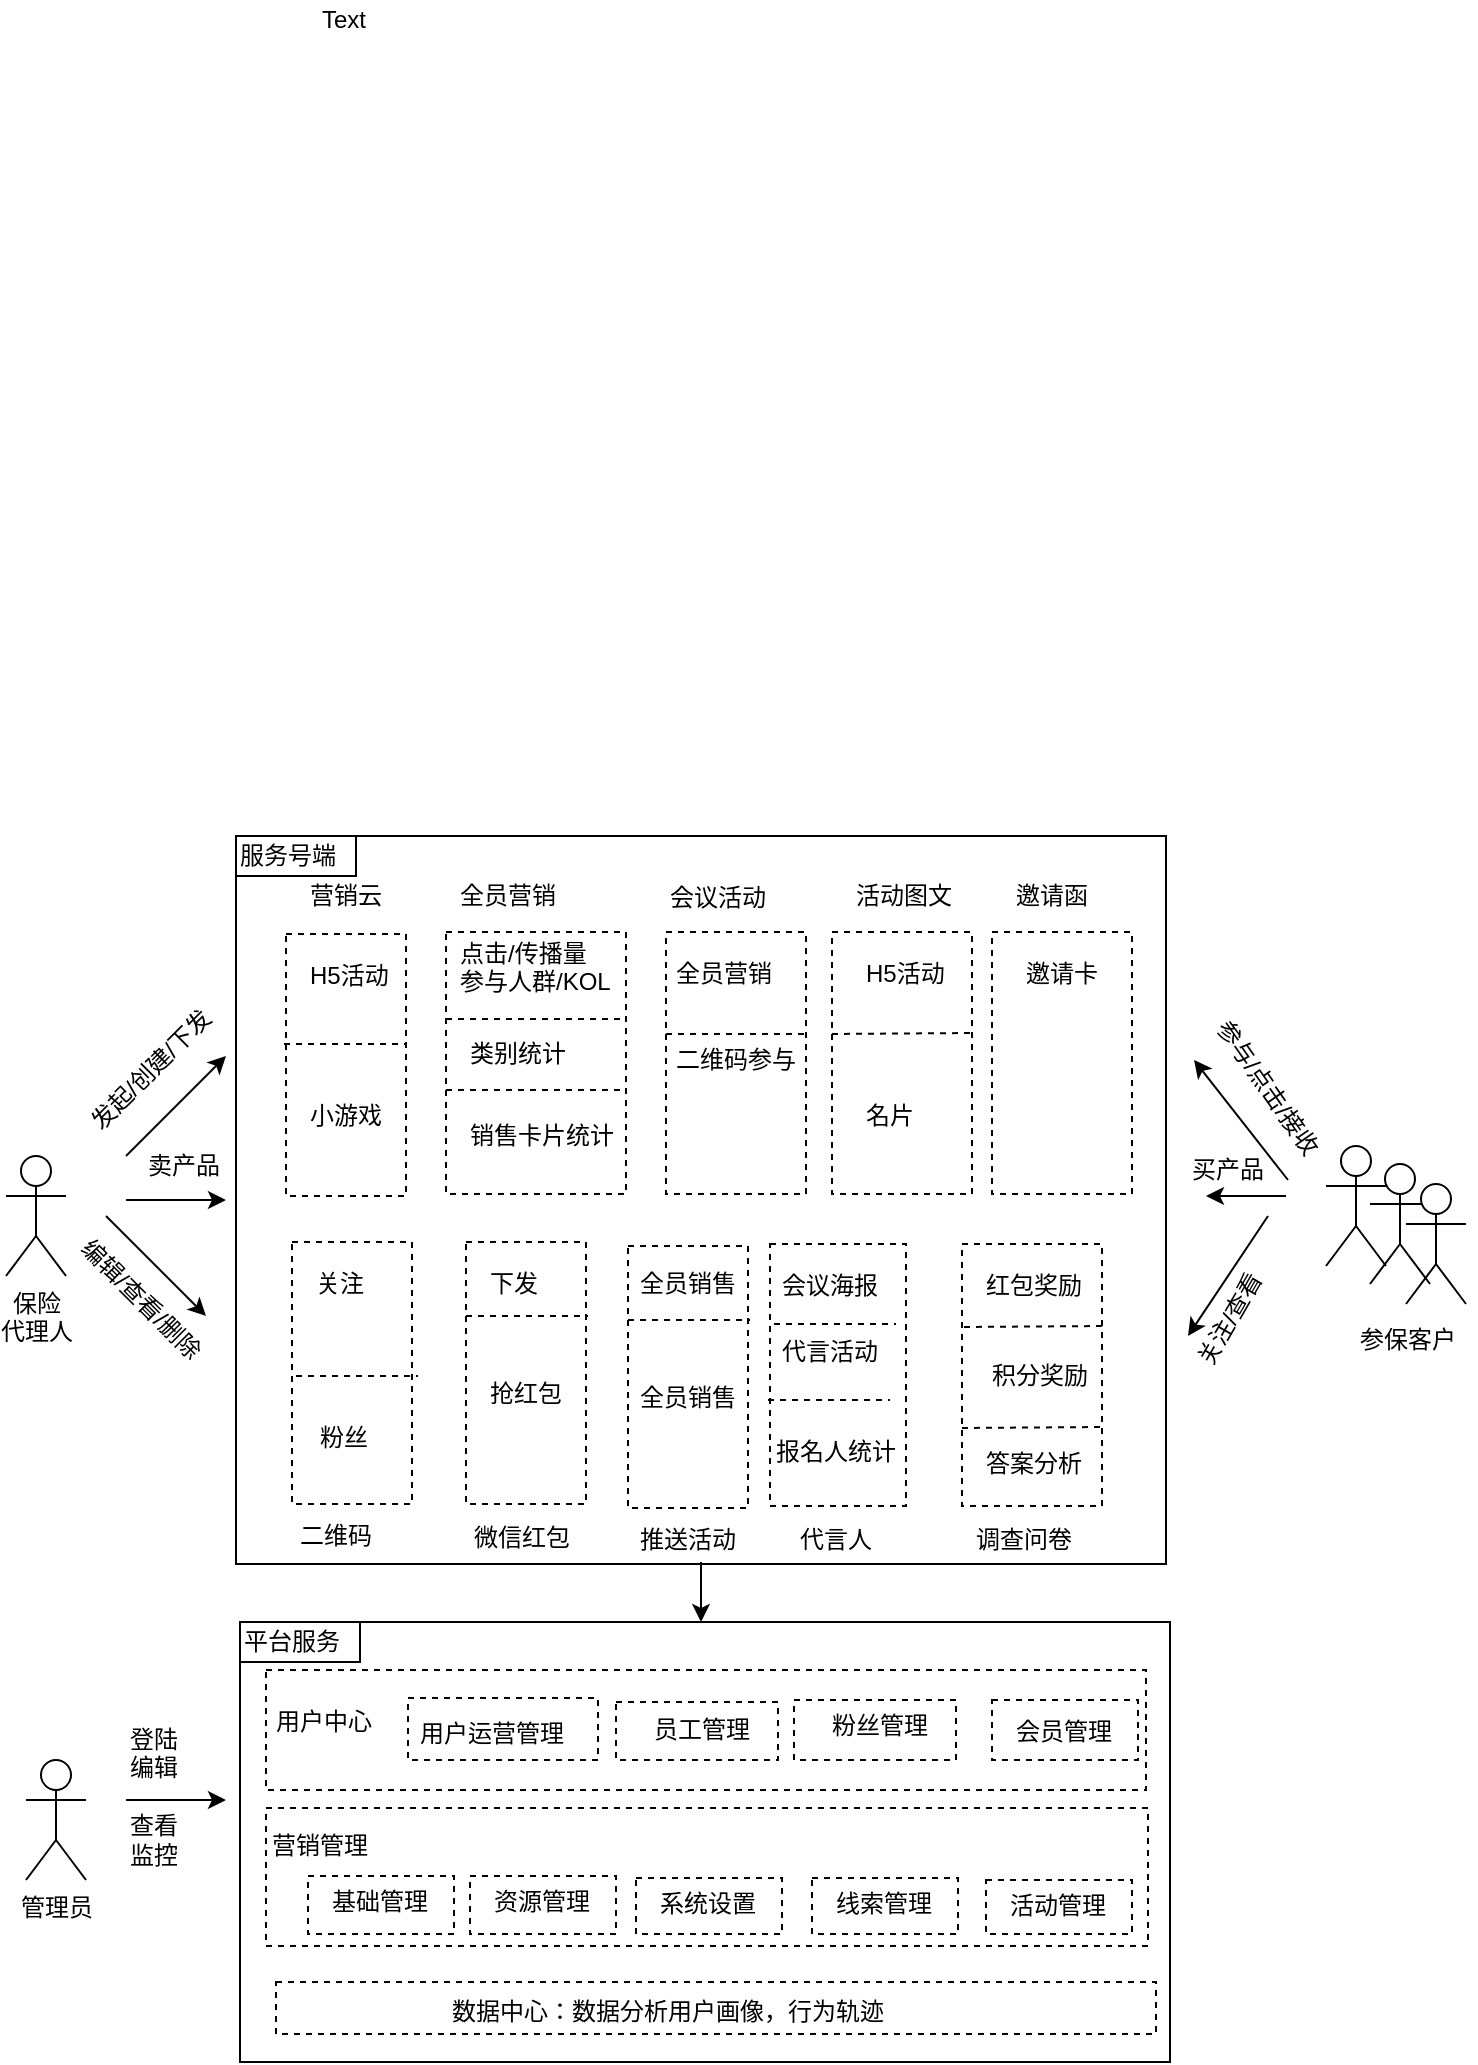 <mxfile version="10.9.7" type="github"><diagram id="Phf_W5QGnm2jn7IWEHuX" name="Page-1"><mxGraphModel dx="868" dy="1570" grid="1" gridSize="10" guides="1" tooltips="1" connect="1" arrows="1" fold="1" page="1" pageScale="1" pageWidth="827" pageHeight="1169" math="0" shadow="0"><root><mxCell id="0"/><mxCell id="1" parent="0"/><mxCell id="yISy82e1ea1U9G-WtlEd-137" value="" style="rounded=0;whiteSpace=wrap;html=1;fillColor=#ffffff;fontColor=#EA6B66;" vertex="1" parent="1"><mxGeometry x="127" y="453" width="465" height="220" as="geometry"/></mxCell><mxCell id="yISy82e1ea1U9G-WtlEd-131" value="" style="rounded=0;whiteSpace=wrap;html=1;strokeColor=#000000;fillColor=#ffffff;fontColor=#000000;dashed=1;" vertex="1" parent="1"><mxGeometry x="140" y="546" width="441" height="69" as="geometry"/></mxCell><mxCell id="yISy82e1ea1U9G-WtlEd-129" value="" style="rounded=0;whiteSpace=wrap;html=1;strokeColor=#000000;fillColor=#ffffff;fontColor=#000000;dashed=1;" vertex="1" parent="1"><mxGeometry x="140" y="477" width="440" height="60" as="geometry"/></mxCell><mxCell id="yISy82e1ea1U9G-WtlEd-102" value="" style="shape=umlActor;verticalLabelPosition=bottom;labelBackgroundColor=#ffffff;verticalAlign=top;html=1;outlineConnect=0;" vertex="1" parent="1"><mxGeometry x="692" y="224" width="30" height="60" as="geometry"/></mxCell><mxCell id="yISy82e1ea1U9G-WtlEd-89" value="" style="rounded=0;whiteSpace=wrap;html=1;fillColor=#ffffff;fontColor=#EA6B66;" vertex="1" parent="1"><mxGeometry x="125" y="60" width="465" height="364" as="geometry"/></mxCell><mxCell id="yISy82e1ea1U9G-WtlEd-32" value="" style="rounded=0;whiteSpace=wrap;html=1;dashed=1;fillColor=#ffffff;" vertex="1" parent="1"><mxGeometry x="423" y="108" width="70" height="131" as="geometry"/></mxCell><mxCell id="yISy82e1ea1U9G-WtlEd-29" value="" style="rounded=0;whiteSpace=wrap;html=1;dashed=1;fillColor=#ffffff;" vertex="1" parent="1"><mxGeometry x="230" y="108" width="90" height="131" as="geometry"/></mxCell><mxCell id="yISy82e1ea1U9G-WtlEd-26" value="" style="rounded=0;whiteSpace=wrap;html=1;dashed=1;fillColor=#ffffff;" vertex="1" parent="1"><mxGeometry x="150" y="109" width="60" height="131" as="geometry"/></mxCell><mxCell id="yISy82e1ea1U9G-WtlEd-1" value="保险&lt;br&gt;代理人" style="shape=umlActor;verticalLabelPosition=bottom;labelBackgroundColor=#ffffff;verticalAlign=top;html=1;outlineConnect=0;" vertex="1" parent="1"><mxGeometry x="10" y="220" width="30" height="60" as="geometry"/></mxCell><mxCell id="yISy82e1ea1U9G-WtlEd-2" value="" style="shape=umlActor;verticalLabelPosition=bottom;labelBackgroundColor=#ffffff;verticalAlign=top;html=1;outlineConnect=0;" vertex="1" parent="1"><mxGeometry x="670" y="215" width="30" height="60" as="geometry"/></mxCell><mxCell id="yISy82e1ea1U9G-WtlEd-4" value="营销云" style="text;html=1;resizable=0;points=[];autosize=1;align=left;verticalAlign=top;spacingTop=-4;" vertex="1" parent="1"><mxGeometry x="160" y="80" width="50" height="20" as="geometry"/></mxCell><mxCell id="yISy82e1ea1U9G-WtlEd-5" value="H5活动" style="text;html=1;resizable=0;points=[];autosize=1;align=left;verticalAlign=top;spacingTop=-4;" vertex="1" parent="1"><mxGeometry x="160" y="120" width="50" height="20" as="geometry"/></mxCell><mxCell id="yISy82e1ea1U9G-WtlEd-6" value="小游戏&lt;br&gt;" style="text;html=1;resizable=0;points=[];autosize=1;align=left;verticalAlign=top;spacingTop=-4;" vertex="1" parent="1"><mxGeometry x="160" y="190" width="50" height="20" as="geometry"/></mxCell><mxCell id="yISy82e1ea1U9G-WtlEd-11" value="" style="endArrow=none;dashed=1;html=1;" edge="1" parent="1"><mxGeometry width="50" height="50" relative="1" as="geometry"><mxPoint x="149" y="164" as="sourcePoint"/><mxPoint x="210" y="164" as="targetPoint"/></mxGeometry></mxCell><mxCell id="yISy82e1ea1U9G-WtlEd-15" value="点击/传播量&lt;br&gt;参与人群/KOL" style="text;html=1;resizable=0;points=[];autosize=1;align=left;verticalAlign=top;spacingTop=-4;" vertex="1" parent="1"><mxGeometry x="235" y="109" width="90" height="30" as="geometry"/></mxCell><mxCell id="yISy82e1ea1U9G-WtlEd-17" value="类别统计" style="text;html=1;resizable=0;points=[];autosize=1;align=left;verticalAlign=top;spacingTop=-4;" vertex="1" parent="1"><mxGeometry x="240" y="159" width="60" height="20" as="geometry"/></mxCell><mxCell id="yISy82e1ea1U9G-WtlEd-18" value="销售卡片统计" style="text;html=1;resizable=0;points=[];autosize=1;align=left;verticalAlign=top;spacingTop=-4;" vertex="1" parent="1"><mxGeometry x="240" y="200" width="90" height="20" as="geometry"/></mxCell><mxCell id="yISy82e1ea1U9G-WtlEd-19" value="" style="endArrow=none;dashed=1;html=1;" edge="1" parent="1"><mxGeometry width="50" height="50" relative="1" as="geometry"><mxPoint x="230" y="187" as="sourcePoint"/><mxPoint x="320" y="187" as="targetPoint"/></mxGeometry></mxCell><mxCell id="yISy82e1ea1U9G-WtlEd-20" value="活动图文" style="text;html=1;resizable=0;points=[];autosize=1;align=left;verticalAlign=top;spacingTop=-4;" vertex="1" parent="1"><mxGeometry x="433" y="80" width="60" height="20" as="geometry"/></mxCell><mxCell id="yISy82e1ea1U9G-WtlEd-21" value="" style="endArrow=none;dashed=1;html=1;" edge="1" parent="1"><mxGeometry width="50" height="50" relative="1" as="geometry"><mxPoint x="423" y="159" as="sourcePoint"/><mxPoint x="493" y="158.5" as="targetPoint"/></mxGeometry></mxCell><mxCell id="yISy82e1ea1U9G-WtlEd-22" value="H5活动" style="text;html=1;resizable=0;points=[];autosize=1;align=left;verticalAlign=top;spacingTop=-4;" vertex="1" parent="1"><mxGeometry x="438" y="119" width="50" height="20" as="geometry"/></mxCell><mxCell id="yISy82e1ea1U9G-WtlEd-23" value="名片" style="text;html=1;resizable=0;points=[];autosize=1;align=left;verticalAlign=top;spacingTop=-4;" vertex="1" parent="1"><mxGeometry x="438" y="190" width="40" height="20" as="geometry"/></mxCell><mxCell id="yISy82e1ea1U9G-WtlEd-25" value="会议活动" style="text;html=1;resizable=0;points=[];autosize=1;align=left;verticalAlign=top;spacingTop=-4;" vertex="1" parent="1"><mxGeometry x="340" y="81" width="60" height="20" as="geometry"/></mxCell><mxCell id="yISy82e1ea1U9G-WtlEd-30" value="" style="endArrow=none;dashed=1;html=1;" edge="1" parent="1"><mxGeometry width="50" height="50" relative="1" as="geometry"><mxPoint x="230" y="151.5" as="sourcePoint"/><mxPoint x="320" y="151.5" as="targetPoint"/></mxGeometry></mxCell><mxCell id="yISy82e1ea1U9G-WtlEd-31" value="全员营销" style="text;html=1;resizable=0;points=[];autosize=1;align=left;verticalAlign=top;spacingTop=-4;" vertex="1" parent="1"><mxGeometry x="235" y="80" width="60" height="20" as="geometry"/></mxCell><mxCell id="yISy82e1ea1U9G-WtlEd-34" value="" style="rounded=0;whiteSpace=wrap;html=1;dashed=1;fillColor=#ffffff;" vertex="1" parent="1"><mxGeometry x="340" y="108" width="70" height="131" as="geometry"/></mxCell><mxCell id="yISy82e1ea1U9G-WtlEd-28" value="全员营销&lt;br&gt;&lt;br&gt;&lt;br&gt;二维码参与" style="text;html=1;resizable=0;points=[];autosize=1;align=left;verticalAlign=top;spacingTop=-4;" vertex="1" parent="1"><mxGeometry x="343" y="119" width="80" height="60" as="geometry"/></mxCell><mxCell id="yISy82e1ea1U9G-WtlEd-35" value="" style="rounded=0;whiteSpace=wrap;html=1;dashed=1;fillColor=#ffffff;" vertex="1" parent="1"><mxGeometry x="503" y="108" width="70" height="131" as="geometry"/></mxCell><mxCell id="yISy82e1ea1U9G-WtlEd-36" value="邀请函" style="text;html=1;resizable=0;points=[];autosize=1;align=left;verticalAlign=top;spacingTop=-4;" vertex="1" parent="1"><mxGeometry x="513" y="80" width="50" height="20" as="geometry"/></mxCell><mxCell id="yISy82e1ea1U9G-WtlEd-38" value="邀请卡" style="text;html=1;resizable=0;points=[];autosize=1;align=left;verticalAlign=top;spacingTop=-4;" vertex="1" parent="1"><mxGeometry x="518" y="119" width="50" height="20" as="geometry"/></mxCell><mxCell id="yISy82e1ea1U9G-WtlEd-40" value="" style="rounded=0;whiteSpace=wrap;html=1;dashed=1;fillColor=#ffffff;" vertex="1" parent="1"><mxGeometry x="488" y="264" width="70" height="131" as="geometry"/></mxCell><mxCell id="yISy82e1ea1U9G-WtlEd-41" value="调查问卷" style="text;html=1;resizable=0;points=[];autosize=1;align=left;verticalAlign=bottom;spacingTop=-4;horizontal=1;fontStyle=0" vertex="1" parent="1"><mxGeometry x="493" y="401" width="60" height="20" as="geometry"/></mxCell><mxCell id="yISy82e1ea1U9G-WtlEd-42" value="红包奖励" style="text;html=1;resizable=0;points=[];autosize=1;align=left;verticalAlign=top;spacingTop=-4;" vertex="1" parent="1"><mxGeometry x="498" y="275" width="60" height="20" as="geometry"/></mxCell><mxCell id="yISy82e1ea1U9G-WtlEd-43" value="" style="endArrow=none;dashed=1;html=1;" edge="1" parent="1"><mxGeometry width="50" height="50" relative="1" as="geometry"><mxPoint x="489" y="305.5" as="sourcePoint"/><mxPoint x="559" y="305" as="targetPoint"/></mxGeometry></mxCell><mxCell id="yISy82e1ea1U9G-WtlEd-44" value="积分奖励" style="text;html=1;resizable=0;points=[];autosize=1;align=left;verticalAlign=top;spacingTop=-4;" vertex="1" parent="1"><mxGeometry x="501" y="319.5" width="60" height="20" as="geometry"/></mxCell><mxCell id="yISy82e1ea1U9G-WtlEd-45" value="" style="endArrow=none;dashed=1;html=1;" edge="1" parent="1"><mxGeometry width="50" height="50" relative="1" as="geometry"><mxPoint x="488" y="356" as="sourcePoint"/><mxPoint x="558" y="355.5" as="targetPoint"/></mxGeometry></mxCell><mxCell id="yISy82e1ea1U9G-WtlEd-46" value="答案分析" style="text;html=1;resizable=0;points=[];autosize=1;align=left;verticalAlign=top;spacingTop=-4;" vertex="1" parent="1"><mxGeometry x="498" y="364" width="60" height="20" as="geometry"/></mxCell><mxCell id="yISy82e1ea1U9G-WtlEd-52" value="" style="rounded=0;whiteSpace=wrap;html=1;dashed=1;fillColor=#ffffff;" vertex="1" parent="1"><mxGeometry x="153" y="263" width="60" height="131" as="geometry"/></mxCell><mxCell id="yISy82e1ea1U9G-WtlEd-54" value="关注" style="text;html=1;resizable=0;points=[];autosize=1;align=left;verticalAlign=top;spacingTop=-4;" vertex="1" parent="1"><mxGeometry x="163" y="274" width="40" height="20" as="geometry"/></mxCell><mxCell id="yISy82e1ea1U9G-WtlEd-57" value="二维码" style="text;html=1;resizable=0;points=[];autosize=1;align=left;verticalAlign=bottom;spacingTop=-4;horizontal=1;fontStyle=0" vertex="1" parent="1"><mxGeometry x="155" y="399" width="50" height="20" as="geometry"/></mxCell><mxCell id="yISy82e1ea1U9G-WtlEd-62" value="" style="rounded=0;whiteSpace=wrap;html=1;dashed=1;fillColor=#ffffff;" vertex="1" parent="1"><mxGeometry x="240" y="263" width="60" height="131" as="geometry"/></mxCell><mxCell id="yISy82e1ea1U9G-WtlEd-63" value="下发" style="text;html=1;resizable=0;points=[];autosize=1;align=left;verticalAlign=top;spacingTop=-4;" vertex="1" parent="1"><mxGeometry x="250" y="274" width="40" height="20" as="geometry"/></mxCell><mxCell id="yISy82e1ea1U9G-WtlEd-64" value="微信红包" style="text;html=1;resizable=0;points=[];autosize=1;align=left;verticalAlign=bottom;spacingTop=-4;horizontal=1;fontStyle=0" vertex="1" parent="1"><mxGeometry x="242" y="400" width="60" height="20" as="geometry"/></mxCell><mxCell id="yISy82e1ea1U9G-WtlEd-65" value="" style="endArrow=none;dashed=1;html=1;" edge="1" parent="1"><mxGeometry width="50" height="50" relative="1" as="geometry"><mxPoint x="240" y="300" as="sourcePoint"/><mxPoint x="301" y="300" as="targetPoint"/></mxGeometry></mxCell><mxCell id="yISy82e1ea1U9G-WtlEd-66" value="抢红包" style="text;html=1;resizable=0;points=[];autosize=1;align=left;verticalAlign=top;spacingTop=-4;" vertex="1" parent="1"><mxGeometry x="250" y="328.5" width="50" height="20" as="geometry"/></mxCell><mxCell id="yISy82e1ea1U9G-WtlEd-72" value="" style="rounded=0;whiteSpace=wrap;html=1;dashed=1;fillColor=#ffffff;" vertex="1" parent="1"><mxGeometry x="321" y="265" width="60" height="131" as="geometry"/></mxCell><mxCell id="yISy82e1ea1U9G-WtlEd-73" value="全员销售" style="text;html=1;resizable=0;points=[];autosize=1;align=left;verticalAlign=top;spacingTop=-4;" vertex="1" parent="1"><mxGeometry x="325" y="274" width="60" height="20" as="geometry"/></mxCell><mxCell id="yISy82e1ea1U9G-WtlEd-74" value="" style="endArrow=none;dashed=1;html=1;" edge="1" parent="1"><mxGeometry width="50" height="50" relative="1" as="geometry"><mxPoint x="321" y="302" as="sourcePoint"/><mxPoint x="382" y="302" as="targetPoint"/></mxGeometry></mxCell><mxCell id="yISy82e1ea1U9G-WtlEd-75" value="全员销售" style="text;html=1;resizable=0;points=[];autosize=1;align=left;verticalAlign=top;spacingTop=-4;" vertex="1" parent="1"><mxGeometry x="325" y="330.5" width="60" height="20" as="geometry"/></mxCell><mxCell id="yISy82e1ea1U9G-WtlEd-76" value="推送活动" style="text;html=1;resizable=0;points=[];autosize=1;align=left;verticalAlign=bottom;spacingTop=-4;horizontal=1;fontStyle=0" vertex="1" parent="1"><mxGeometry x="325" y="401" width="60" height="20" as="geometry"/></mxCell><mxCell id="yISy82e1ea1U9G-WtlEd-77" value="" style="rounded=0;whiteSpace=wrap;html=1;dashed=1;fillColor=#ffffff;" vertex="1" parent="1"><mxGeometry x="392" y="264" width="68" height="131" as="geometry"/></mxCell><mxCell id="yISy82e1ea1U9G-WtlEd-78" value="会议海报" style="text;html=1;resizable=0;points=[];autosize=1;align=left;verticalAlign=top;spacingTop=-4;" vertex="1" parent="1"><mxGeometry x="396" y="275" width="60" height="20" as="geometry"/></mxCell><mxCell id="yISy82e1ea1U9G-WtlEd-79" value="代言人" style="text;html=1;resizable=0;points=[];autosize=1;align=left;verticalAlign=bottom;spacingTop=-4;horizontal=1;fontStyle=0" vertex="1" parent="1"><mxGeometry x="405" y="401" width="50" height="20" as="geometry"/></mxCell><mxCell id="yISy82e1ea1U9G-WtlEd-82" value="" style="endArrow=none;dashed=1;html=1;" edge="1" parent="1"><mxGeometry width="50" height="50" relative="1" as="geometry"><mxPoint x="394" y="304" as="sourcePoint"/><mxPoint x="455" y="304" as="targetPoint"/></mxGeometry></mxCell><mxCell id="yISy82e1ea1U9G-WtlEd-83" value="代言活动" style="text;html=1;resizable=0;points=[];autosize=1;align=left;verticalAlign=top;spacingTop=-4;" vertex="1" parent="1"><mxGeometry x="396" y="308" width="60" height="20" as="geometry"/></mxCell><mxCell id="yISy82e1ea1U9G-WtlEd-84" value="" style="endArrow=none;dashed=1;html=1;" edge="1" parent="1"><mxGeometry width="50" height="50" relative="1" as="geometry"><mxPoint x="391" y="342" as="sourcePoint"/><mxPoint x="452" y="342" as="targetPoint"/></mxGeometry></mxCell><mxCell id="yISy82e1ea1U9G-WtlEd-85" value="报名人统计" style="text;html=1;resizable=0;points=[];autosize=1;align=left;verticalAlign=top;spacingTop=-4;" vertex="1" parent="1"><mxGeometry x="393" y="358" width="80" height="20" as="geometry"/></mxCell><mxCell id="yISy82e1ea1U9G-WtlEd-86" value="" style="endArrow=none;dashed=1;html=1;" edge="1" parent="1"><mxGeometry width="50" height="50" relative="1" as="geometry"><mxPoint x="340" y="159" as="sourcePoint"/><mxPoint x="410" y="159" as="targetPoint"/></mxGeometry></mxCell><mxCell id="yISy82e1ea1U9G-WtlEd-90" value="" style="endArrow=classic;html=1;" edge="1" parent="1"><mxGeometry width="50" height="50" relative="1" as="geometry"><mxPoint x="70" y="220" as="sourcePoint"/><mxPoint x="120" y="170" as="targetPoint"/></mxGeometry></mxCell><mxCell id="yISy82e1ea1U9G-WtlEd-91" value="发起/创建/下发" style="text;html=1;resizable=0;points=[];autosize=1;align=left;verticalAlign=top;spacingTop=-4;rotation=-45;" vertex="1" parent="1"><mxGeometry x="40" y="164.5" width="90" height="20" as="geometry"/></mxCell><mxCell id="yISy82e1ea1U9G-WtlEd-92" value="" style="endArrow=classic;html=1;" edge="1" parent="1"><mxGeometry width="50" height="50" relative="1" as="geometry"><mxPoint x="60" y="250" as="sourcePoint"/><mxPoint x="110" y="300" as="targetPoint"/></mxGeometry></mxCell><mxCell id="yISy82e1ea1U9G-WtlEd-93" value="编辑/查看/删除" style="text;html=1;resizable=0;points=[];autosize=1;align=left;verticalAlign=top;spacingTop=-4;rotation=45;" vertex="1" parent="1"><mxGeometry x="35" y="284" width="90" height="20" as="geometry"/></mxCell><mxCell id="yISy82e1ea1U9G-WtlEd-94" value="" style="endArrow=classic;html=1;" edge="1" parent="1"><mxGeometry width="50" height="50" relative="1" as="geometry"><mxPoint x="651" y="232" as="sourcePoint"/><mxPoint x="604" y="172" as="targetPoint"/></mxGeometry></mxCell><mxCell id="yISy82e1ea1U9G-WtlEd-95" value="参与/点击/接收" style="text;html=1;resizable=0;points=[];autosize=1;align=left;verticalAlign=top;spacingTop=-4;rotation=55;" vertex="1" parent="1"><mxGeometry x="598" y="179" width="90" height="20" as="geometry"/></mxCell><mxCell id="yISy82e1ea1U9G-WtlEd-96" value="" style="endArrow=classic;html=1;" edge="1" parent="1"><mxGeometry width="50" height="50" relative="1" as="geometry"><mxPoint x="641" y="250" as="sourcePoint"/><mxPoint x="601" y="310" as="targetPoint"/></mxGeometry></mxCell><mxCell id="yISy82e1ea1U9G-WtlEd-97" value="关注/查看" style="text;html=1;resizable=0;points=[];autosize=1;align=left;verticalAlign=top;spacingTop=-4;rotation=-60;" vertex="1" parent="1"><mxGeometry x="591" y="285" width="70" height="20" as="geometry"/></mxCell><mxCell id="yISy82e1ea1U9G-WtlEd-98" value="" style="endArrow=none;dashed=1;html=1;" edge="1" parent="1"><mxGeometry width="50" height="50" relative="1" as="geometry"><mxPoint x="155" y="330" as="sourcePoint"/><mxPoint x="216" y="330" as="targetPoint"/></mxGeometry></mxCell><mxCell id="yISy82e1ea1U9G-WtlEd-99" value="粉丝" style="text;html=1;resizable=0;points=[];autosize=1;align=left;verticalAlign=top;spacingTop=-4;" vertex="1" parent="1"><mxGeometry x="165" y="350.5" width="40" height="20" as="geometry"/></mxCell><mxCell id="yISy82e1ea1U9G-WtlEd-105" value="" style="shape=umlActor;verticalLabelPosition=bottom;labelBackgroundColor=#ffffff;verticalAlign=top;html=1;outlineConnect=0;" vertex="1" parent="1"><mxGeometry x="710" y="234" width="30" height="60" as="geometry"/></mxCell><mxCell id="yISy82e1ea1U9G-WtlEd-108" value="参保客户" style="text;html=1;resizable=0;points=[];autosize=1;align=left;verticalAlign=top;spacingTop=-4;" vertex="1" parent="1"><mxGeometry x="685" y="302" width="60" height="20" as="geometry"/></mxCell><mxCell id="yISy82e1ea1U9G-WtlEd-109" value="" style="rounded=0;whiteSpace=wrap;html=1;fillColor=#ffffff;fontColor=#000000;dashed=1;" vertex="1" parent="1"><mxGeometry x="211" y="491" width="95" height="31" as="geometry"/></mxCell><mxCell id="yISy82e1ea1U9G-WtlEd-110" value="用户运营管理" style="text;html=1;resizable=0;points=[];autosize=1;align=left;verticalAlign=top;spacingTop=-4;fontColor=#000000;dashed=1;" vertex="1" parent="1"><mxGeometry x="215" y="499" width="90" height="20" as="geometry"/></mxCell><mxCell id="yISy82e1ea1U9G-WtlEd-111" value="" style="rounded=0;whiteSpace=wrap;html=1;fillColor=#ffffff;fontColor=#000000;dashed=1;" vertex="1" parent="1"><mxGeometry x="315" y="493" width="81" height="29" as="geometry"/></mxCell><mxCell id="yISy82e1ea1U9G-WtlEd-112" value="员工管理" style="text;html=1;resizable=0;points=[];autosize=1;align=left;verticalAlign=top;spacingTop=-4;fontColor=#000000;dashed=1;" vertex="1" parent="1"><mxGeometry x="332" y="497" width="60" height="20" as="geometry"/></mxCell><mxCell id="yISy82e1ea1U9G-WtlEd-113" value="" style="rounded=0;whiteSpace=wrap;html=1;fillColor=#ffffff;fontColor=#000000;dashed=1;" vertex="1" parent="1"><mxGeometry x="404" y="492" width="81" height="30" as="geometry"/></mxCell><mxCell id="yISy82e1ea1U9G-WtlEd-114" value="粉丝管理" style="text;html=1;resizable=0;points=[];autosize=1;align=left;verticalAlign=top;spacingTop=-4;fontColor=#000000;dashed=1;" vertex="1" parent="1"><mxGeometry x="421" y="495" width="60" height="20" as="geometry"/></mxCell><mxCell id="yISy82e1ea1U9G-WtlEd-115" value="服务号端" style="text;html=1;resizable=0;points=[];autosize=1;align=left;verticalAlign=top;spacingTop=-4;strokeColor=#000000;" vertex="1" parent="1"><mxGeometry x="125" y="60" width="60" height="20" as="geometry"/></mxCell><mxCell id="yISy82e1ea1U9G-WtlEd-116" value="" style="rounded=0;whiteSpace=wrap;html=1;fillColor=#ffffff;fontColor=#000000;dashed=1;" vertex="1" parent="1"><mxGeometry x="503" y="492" width="73" height="30" as="geometry"/></mxCell><mxCell id="yISy82e1ea1U9G-WtlEd-117" value="会员管理" style="text;html=1;resizable=0;points=[];autosize=1;align=left;verticalAlign=top;spacingTop=-4;fontColor=#000000;dashed=1;" vertex="1" parent="1"><mxGeometry x="513" y="498" width="60" height="20" as="geometry"/></mxCell><mxCell id="yISy82e1ea1U9G-WtlEd-118" value="" style="rounded=0;whiteSpace=wrap;html=1;fillColor=#ffffff;fontColor=#000000;dashed=1;" vertex="1" parent="1"><mxGeometry x="500" y="582" width="73" height="27" as="geometry"/></mxCell><mxCell id="yISy82e1ea1U9G-WtlEd-119" value="活动管理" style="text;html=1;resizable=0;points=[];autosize=1;align=left;verticalAlign=top;spacingTop=-4;fontColor=#000000;dashed=1;" vertex="1" parent="1"><mxGeometry x="510" y="585" width="60" height="20" as="geometry"/></mxCell><mxCell id="yISy82e1ea1U9G-WtlEd-120" value="" style="rounded=0;whiteSpace=wrap;html=1;fillColor=#ffffff;fontColor=#000000;dashed=1;" vertex="1" parent="1"><mxGeometry x="161" y="580" width="73" height="29" as="geometry"/></mxCell><mxCell id="yISy82e1ea1U9G-WtlEd-121" value="基础管理" style="text;html=1;resizable=0;points=[];autosize=1;align=left;verticalAlign=top;spacingTop=-4;fontColor=#000000;dashed=1;" vertex="1" parent="1"><mxGeometry x="171" y="583" width="60" height="20" as="geometry"/></mxCell><mxCell id="yISy82e1ea1U9G-WtlEd-122" value="" style="rounded=0;whiteSpace=wrap;html=1;fillColor=#ffffff;fontColor=#000000;dashed=1;" vertex="1" parent="1"><mxGeometry x="242" y="580" width="73" height="29" as="geometry"/></mxCell><mxCell id="yISy82e1ea1U9G-WtlEd-123" value="资源管理" style="text;html=1;resizable=0;points=[];autosize=1;align=left;verticalAlign=top;spacingTop=-4;fontColor=#000000;dashed=1;" vertex="1" parent="1"><mxGeometry x="252" y="583" width="60" height="20" as="geometry"/></mxCell><mxCell id="yISy82e1ea1U9G-WtlEd-124" value="" style="rounded=0;whiteSpace=wrap;html=1;fillColor=#ffffff;fontColor=#000000;dashed=1;" vertex="1" parent="1"><mxGeometry x="325" y="581" width="73" height="28" as="geometry"/></mxCell><mxCell id="yISy82e1ea1U9G-WtlEd-125" value="系统设置" style="text;html=1;resizable=0;points=[];autosize=1;align=left;verticalAlign=top;spacingTop=-4;fontColor=#000000;dashed=1;" vertex="1" parent="1"><mxGeometry x="335" y="584" width="60" height="20" as="geometry"/></mxCell><mxCell id="yISy82e1ea1U9G-WtlEd-127" value="" style="rounded=0;whiteSpace=wrap;html=1;fillColor=#ffffff;fontColor=#000000;dashed=1;" vertex="1" parent="1"><mxGeometry x="413" y="581" width="73" height="28" as="geometry"/></mxCell><mxCell id="yISy82e1ea1U9G-WtlEd-128" value="线索管理" style="text;html=1;resizable=0;points=[];autosize=1;align=left;verticalAlign=top;spacingTop=-4;fontColor=#000000;dashed=1;" vertex="1" parent="1"><mxGeometry x="423" y="584" width="60" height="20" as="geometry"/></mxCell><mxCell id="yISy82e1ea1U9G-WtlEd-130" value="用户中心" style="text;html=1;resizable=0;points=[];autosize=1;align=left;verticalAlign=top;spacingTop=-4;strokeColor=#FFFFFF;dashed=1;" vertex="1" parent="1"><mxGeometry x="143" y="493" width="60" height="20" as="geometry"/></mxCell><mxCell id="yISy82e1ea1U9G-WtlEd-132" value="营销管理" style="text;html=1;resizable=0;points=[];autosize=1;align=left;verticalAlign=top;spacingTop=-4;strokeColor=#FFFFFF;dashed=1;" vertex="1" parent="1"><mxGeometry x="141" y="555" width="60" height="20" as="geometry"/></mxCell><mxCell id="yISy82e1ea1U9G-WtlEd-138" value="平台服务" style="text;html=1;resizable=0;points=[];autosize=1;align=left;verticalAlign=top;spacingTop=-4;strokeColor=#000000;" vertex="1" parent="1"><mxGeometry x="127" y="453" width="60" height="20" as="geometry"/></mxCell><mxCell id="yISy82e1ea1U9G-WtlEd-140" value="" style="rounded=0;whiteSpace=wrap;html=1;strokeColor=#000000;fillColor=#ffffff;fontColor=#000000;dashed=1;" vertex="1" parent="1"><mxGeometry x="145" y="633" width="440" height="26" as="geometry"/></mxCell><mxCell id="yISy82e1ea1U9G-WtlEd-141" value="数据中心：数据分析用户画像，行为轨迹" style="text;html=1;resizable=0;points=[];autosize=1;align=left;verticalAlign=top;spacingTop=-4;fontColor=#000000;" vertex="1" parent="1"><mxGeometry x="231" y="638" width="230" height="20" as="geometry"/></mxCell><mxCell id="yISy82e1ea1U9G-WtlEd-143" value="" style="endArrow=classic;html=1;fontColor=#000000;" edge="1" parent="1"><mxGeometry width="50" height="50" relative="1" as="geometry"><mxPoint x="357.5" y="423" as="sourcePoint"/><mxPoint x="357.5" y="453" as="targetPoint"/></mxGeometry></mxCell><mxCell id="yISy82e1ea1U9G-WtlEd-145" value="管理员" style="shape=umlActor;verticalLabelPosition=bottom;labelBackgroundColor=#ffffff;verticalAlign=top;html=1;outlineConnect=0;" vertex="1" parent="1"><mxGeometry x="20" y="522" width="30" height="60" as="geometry"/></mxCell><mxCell id="yISy82e1ea1U9G-WtlEd-151" value="" style="endArrow=classic;html=1;" edge="1" parent="1"><mxGeometry width="50" height="50" relative="1" as="geometry"><mxPoint x="70" y="242" as="sourcePoint"/><mxPoint x="120" y="242" as="targetPoint"/></mxGeometry></mxCell><mxCell id="yISy82e1ea1U9G-WtlEd-152" value="卖产品" style="text;html=1;resizable=0;points=[];autosize=1;align=left;verticalAlign=top;spacingTop=-4;fontColor=#000000;" vertex="1" parent="1"><mxGeometry x="79" y="215" width="50" height="20" as="geometry"/></mxCell><mxCell id="yISy82e1ea1U9G-WtlEd-153" value="" style="endArrow=classic;html=1;" edge="1" parent="1"><mxGeometry width="50" height="50" relative="1" as="geometry"><mxPoint x="650" y="240" as="sourcePoint"/><mxPoint x="610" y="240" as="targetPoint"/></mxGeometry></mxCell><mxCell id="yISy82e1ea1U9G-WtlEd-154" value="买产品" style="text;html=1;resizable=0;points=[];autosize=1;align=left;verticalAlign=top;spacingTop=-4;fontColor=#000000;" vertex="1" parent="1"><mxGeometry x="601" y="217" width="50" height="20" as="geometry"/></mxCell><mxCell id="yISy82e1ea1U9G-WtlEd-155" value="" style="endArrow=classic;html=1;" edge="1" parent="1"><mxGeometry width="50" height="50" relative="1" as="geometry"><mxPoint x="70" y="542" as="sourcePoint"/><mxPoint x="120" y="542" as="targetPoint"/></mxGeometry></mxCell><mxCell id="yISy82e1ea1U9G-WtlEd-156" value="登陆&lt;br&gt;编辑&lt;br&gt;&lt;br&gt;查看&lt;br&gt;监控" style="text;html=1;resizable=0;points=[];autosize=1;align=left;verticalAlign=top;spacingTop=-4;fontColor=#000000;" vertex="1" parent="1"><mxGeometry x="70" y="502" width="40" height="70" as="geometry"/></mxCell><mxCell id="yISy82e1ea1U9G-WtlEd-157" value="Text" style="text;html=1;resizable=0;points=[];autosize=1;align=left;verticalAlign=top;spacingTop=-4;fontColor=#000000;" vertex="1" parent="1"><mxGeometry x="166" y="-358" width="40" height="20" as="geometry"/></mxCell></root></mxGraphModel></diagram></mxfile>